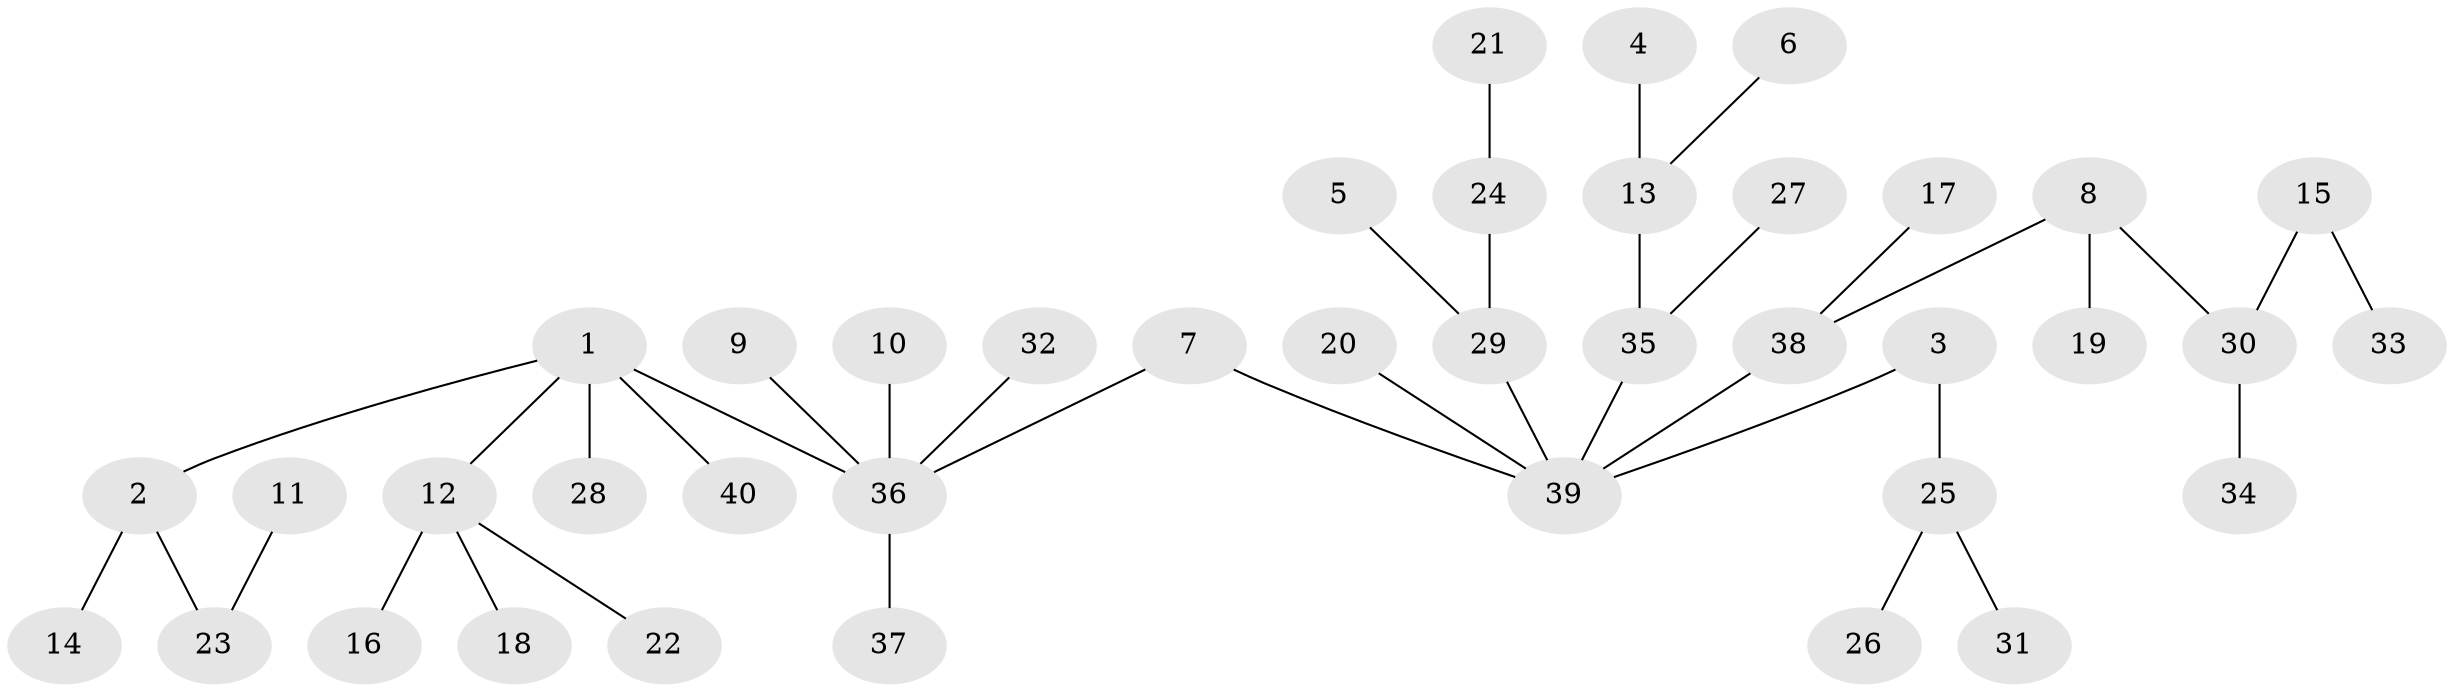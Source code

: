 // original degree distribution, {4: 0.08860759493670886, 3: 0.0759493670886076, 2: 0.24050632911392406, 5: 0.0379746835443038, 8: 0.012658227848101266, 7: 0.012658227848101266, 1: 0.5316455696202531}
// Generated by graph-tools (version 1.1) at 2025/02/03/09/25 03:02:29]
// undirected, 40 vertices, 39 edges
graph export_dot {
graph [start="1"]
  node [color=gray90,style=filled];
  1;
  2;
  3;
  4;
  5;
  6;
  7;
  8;
  9;
  10;
  11;
  12;
  13;
  14;
  15;
  16;
  17;
  18;
  19;
  20;
  21;
  22;
  23;
  24;
  25;
  26;
  27;
  28;
  29;
  30;
  31;
  32;
  33;
  34;
  35;
  36;
  37;
  38;
  39;
  40;
  1 -- 2 [weight=1.0];
  1 -- 12 [weight=1.0];
  1 -- 28 [weight=1.0];
  1 -- 36 [weight=1.0];
  1 -- 40 [weight=1.0];
  2 -- 14 [weight=1.0];
  2 -- 23 [weight=1.0];
  3 -- 25 [weight=1.0];
  3 -- 39 [weight=1.0];
  4 -- 13 [weight=1.0];
  5 -- 29 [weight=1.0];
  6 -- 13 [weight=1.0];
  7 -- 36 [weight=1.0];
  7 -- 39 [weight=1.0];
  8 -- 19 [weight=1.0];
  8 -- 30 [weight=1.0];
  8 -- 38 [weight=1.0];
  9 -- 36 [weight=1.0];
  10 -- 36 [weight=1.0];
  11 -- 23 [weight=1.0];
  12 -- 16 [weight=1.0];
  12 -- 18 [weight=1.0];
  12 -- 22 [weight=1.0];
  13 -- 35 [weight=1.0];
  15 -- 30 [weight=1.0];
  15 -- 33 [weight=1.0];
  17 -- 38 [weight=1.0];
  20 -- 39 [weight=1.0];
  21 -- 24 [weight=1.0];
  24 -- 29 [weight=1.0];
  25 -- 26 [weight=1.0];
  25 -- 31 [weight=1.0];
  27 -- 35 [weight=1.0];
  29 -- 39 [weight=1.0];
  30 -- 34 [weight=1.0];
  32 -- 36 [weight=1.0];
  35 -- 39 [weight=1.0];
  36 -- 37 [weight=1.0];
  38 -- 39 [weight=1.0];
}
